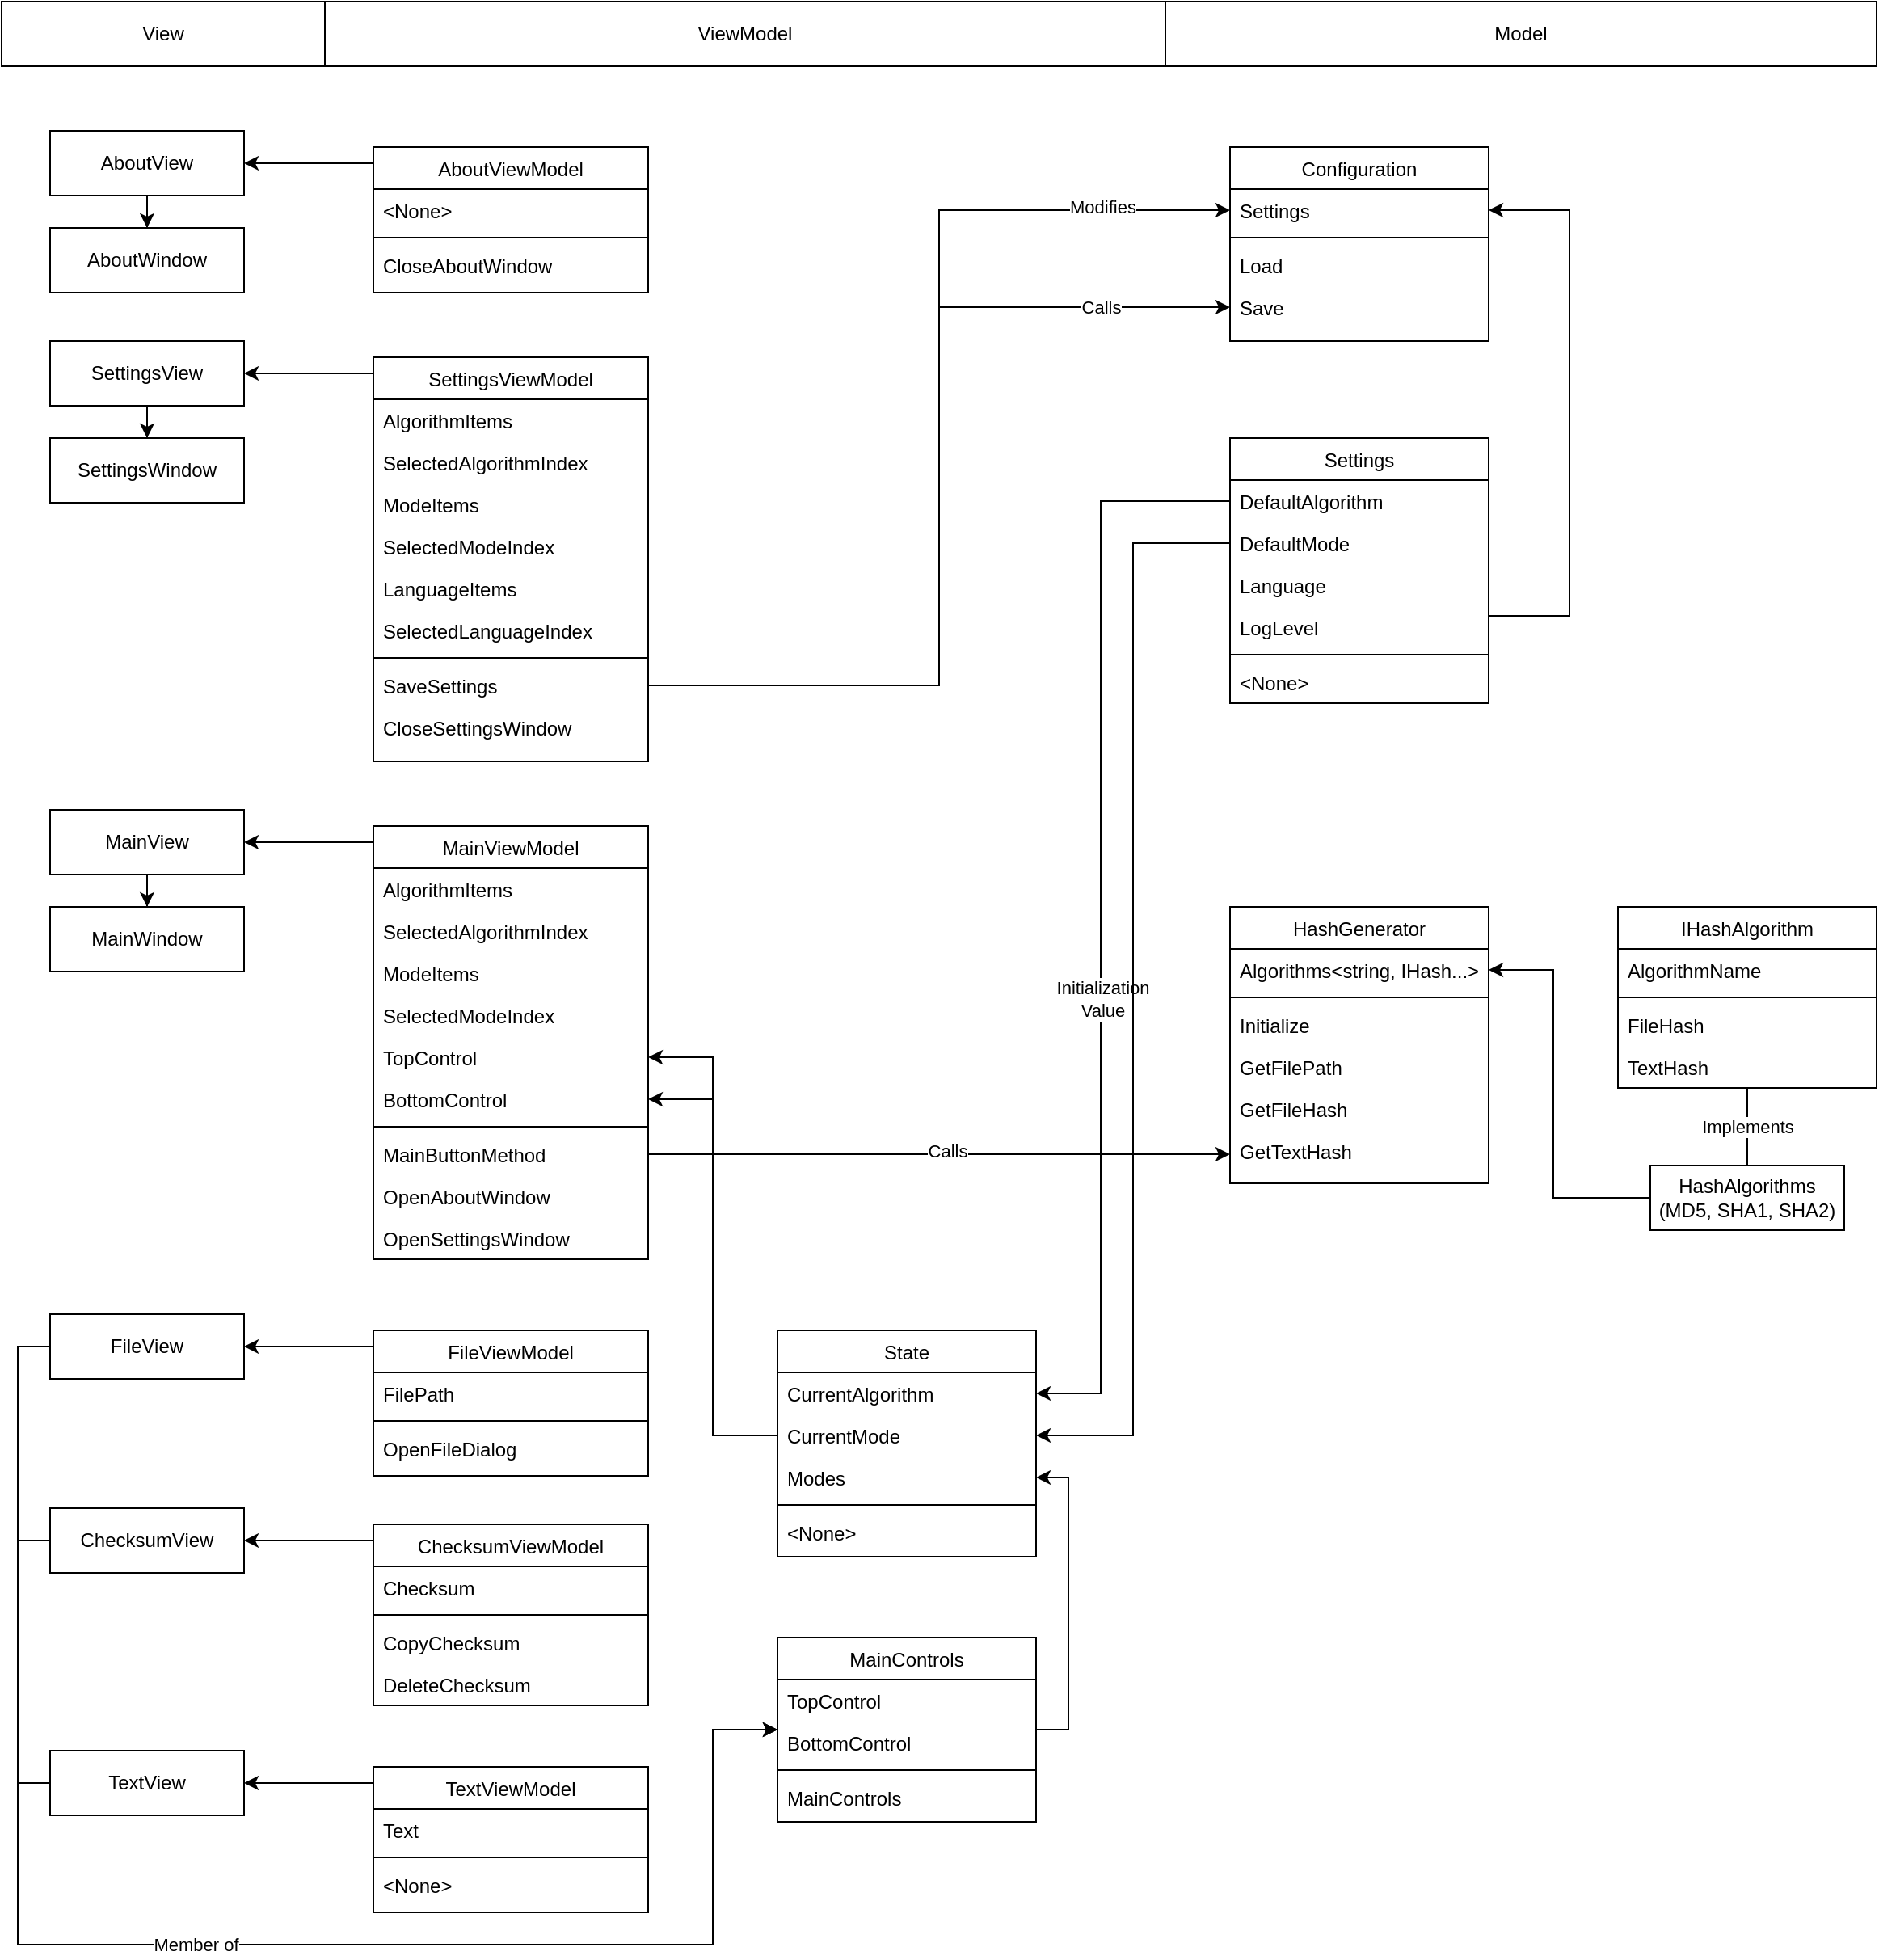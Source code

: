 <mxfile version="21.7.2" type="device">
  <diagram id="C5RBs43oDa-KdzZeNtuy" name="Page-1">
    <mxGraphModel dx="2440" dy="1311" grid="1" gridSize="10" guides="1" tooltips="1" connect="1" arrows="1" fold="1" page="1" pageScale="1" pageWidth="1169" pageHeight="827" math="0" shadow="0">
      <root>
        <mxCell id="WIyWlLk6GJQsqaUBKTNV-0" />
        <mxCell id="WIyWlLk6GJQsqaUBKTNV-1" parent="WIyWlLk6GJQsqaUBKTNV-0" />
        <mxCell id="zkfFHV4jXpPFQw0GAbJ--6" value="AboutViewModel" style="swimlane;fontStyle=0;align=center;verticalAlign=top;childLayout=stackLayout;horizontal=1;startSize=26;horizontalStack=0;resizeParent=1;resizeLast=0;collapsible=1;marginBottom=0;rounded=0;shadow=0;strokeWidth=1;" parent="WIyWlLk6GJQsqaUBKTNV-1" vertex="1">
          <mxGeometry x="230" y="90" width="170" height="90" as="geometry">
            <mxRectangle x="130" y="380" width="160" height="26" as="alternateBounds" />
          </mxGeometry>
        </mxCell>
        <mxCell id="zkfFHV4jXpPFQw0GAbJ--7" value="&lt;None&gt;" style="text;align=left;verticalAlign=top;spacingLeft=4;spacingRight=4;overflow=hidden;rotatable=0;points=[[0,0.5],[1,0.5]];portConstraint=eastwest;" parent="zkfFHV4jXpPFQw0GAbJ--6" vertex="1">
          <mxGeometry y="26" width="170" height="26" as="geometry" />
        </mxCell>
        <mxCell id="zkfFHV4jXpPFQw0GAbJ--9" value="" style="line;html=1;strokeWidth=1;align=left;verticalAlign=middle;spacingTop=-1;spacingLeft=3;spacingRight=3;rotatable=0;labelPosition=right;points=[];portConstraint=eastwest;" parent="zkfFHV4jXpPFQw0GAbJ--6" vertex="1">
          <mxGeometry y="52" width="170" height="8" as="geometry" />
        </mxCell>
        <mxCell id="zkfFHV4jXpPFQw0GAbJ--11" value="CloseAboutWindow" style="text;align=left;verticalAlign=top;spacingLeft=4;spacingRight=4;overflow=hidden;rotatable=0;points=[[0,0.5],[1,0.5]];portConstraint=eastwest;" parent="zkfFHV4jXpPFQw0GAbJ--6" vertex="1">
          <mxGeometry y="60" width="170" height="26" as="geometry" />
        </mxCell>
        <mxCell id="o7y_XkkryzYXUFu8QQgn-57" value="Implements" style="edgeStyle=orthogonalEdgeStyle;rounded=0;orthogonalLoop=1;jettySize=auto;html=1;endArrow=none;endFill=0;" edge="1" parent="WIyWlLk6GJQsqaUBKTNV-1" source="o7y_XkkryzYXUFu8QQgn-0" target="o7y_XkkryzYXUFu8QQgn-56">
          <mxGeometry relative="1" as="geometry" />
        </mxCell>
        <mxCell id="o7y_XkkryzYXUFu8QQgn-0" value="IHashAlgorithm" style="swimlane;fontStyle=0;align=center;verticalAlign=top;childLayout=stackLayout;horizontal=1;startSize=26;horizontalStack=0;resizeParent=1;resizeLast=0;collapsible=1;marginBottom=0;rounded=0;shadow=0;strokeWidth=1;" vertex="1" parent="WIyWlLk6GJQsqaUBKTNV-1">
          <mxGeometry x="1000" y="560" width="160" height="112" as="geometry">
            <mxRectangle x="130" y="380" width="160" height="26" as="alternateBounds" />
          </mxGeometry>
        </mxCell>
        <mxCell id="o7y_XkkryzYXUFu8QQgn-1" value="AlgorithmName" style="text;align=left;verticalAlign=top;spacingLeft=4;spacingRight=4;overflow=hidden;rotatable=0;points=[[0,0.5],[1,0.5]];portConstraint=eastwest;" vertex="1" parent="o7y_XkkryzYXUFu8QQgn-0">
          <mxGeometry y="26" width="160" height="26" as="geometry" />
        </mxCell>
        <mxCell id="o7y_XkkryzYXUFu8QQgn-2" value="" style="line;html=1;strokeWidth=1;align=left;verticalAlign=middle;spacingTop=-1;spacingLeft=3;spacingRight=3;rotatable=0;labelPosition=right;points=[];portConstraint=eastwest;" vertex="1" parent="o7y_XkkryzYXUFu8QQgn-0">
          <mxGeometry y="52" width="160" height="8" as="geometry" />
        </mxCell>
        <mxCell id="o7y_XkkryzYXUFu8QQgn-3" value="FileHash" style="text;align=left;verticalAlign=top;spacingLeft=4;spacingRight=4;overflow=hidden;rotatable=0;points=[[0,0.5],[1,0.5]];portConstraint=eastwest;" vertex="1" parent="o7y_XkkryzYXUFu8QQgn-0">
          <mxGeometry y="60" width="160" height="26" as="geometry" />
        </mxCell>
        <mxCell id="o7y_XkkryzYXUFu8QQgn-45" value="TextHash" style="text;align=left;verticalAlign=top;spacingLeft=4;spacingRight=4;overflow=hidden;rotatable=0;points=[[0,0.5],[1,0.5]];portConstraint=eastwest;" vertex="1" parent="o7y_XkkryzYXUFu8QQgn-0">
          <mxGeometry y="86" width="160" height="26" as="geometry" />
        </mxCell>
        <mxCell id="o7y_XkkryzYXUFu8QQgn-4" value="SettingsViewModel" style="swimlane;fontStyle=0;align=center;verticalAlign=top;childLayout=stackLayout;horizontal=1;startSize=26;horizontalStack=0;resizeParent=1;resizeLast=0;collapsible=1;marginBottom=0;rounded=0;shadow=0;strokeWidth=1;" vertex="1" parent="WIyWlLk6GJQsqaUBKTNV-1">
          <mxGeometry x="230" y="220" width="170" height="250" as="geometry">
            <mxRectangle x="130" y="380" width="160" height="26" as="alternateBounds" />
          </mxGeometry>
        </mxCell>
        <mxCell id="o7y_XkkryzYXUFu8QQgn-111" value="AlgorithmItems" style="text;align=left;verticalAlign=top;spacingLeft=4;spacingRight=4;overflow=hidden;rotatable=0;points=[[0,0.5],[1,0.5]];portConstraint=eastwest;" vertex="1" parent="o7y_XkkryzYXUFu8QQgn-4">
          <mxGeometry y="26" width="170" height="26" as="geometry" />
        </mxCell>
        <mxCell id="o7y_XkkryzYXUFu8QQgn-113" value="SelectedAlgorithmIndex" style="text;align=left;verticalAlign=top;spacingLeft=4;spacingRight=4;overflow=hidden;rotatable=0;points=[[0,0.5],[1,0.5]];portConstraint=eastwest;" vertex="1" parent="o7y_XkkryzYXUFu8QQgn-4">
          <mxGeometry y="52" width="170" height="26" as="geometry" />
        </mxCell>
        <mxCell id="o7y_XkkryzYXUFu8QQgn-8" value="ModeItems" style="text;align=left;verticalAlign=top;spacingLeft=4;spacingRight=4;overflow=hidden;rotatable=0;points=[[0,0.5],[1,0.5]];portConstraint=eastwest;" vertex="1" parent="o7y_XkkryzYXUFu8QQgn-4">
          <mxGeometry y="78" width="170" height="26" as="geometry" />
        </mxCell>
        <mxCell id="o7y_XkkryzYXUFu8QQgn-114" value="SelectedModeIndex" style="text;align=left;verticalAlign=top;spacingLeft=4;spacingRight=4;overflow=hidden;rotatable=0;points=[[0,0.5],[1,0.5]];portConstraint=eastwest;" vertex="1" parent="o7y_XkkryzYXUFu8QQgn-4">
          <mxGeometry y="104" width="170" height="26" as="geometry" />
        </mxCell>
        <mxCell id="o7y_XkkryzYXUFu8QQgn-9" value="LanguageItems" style="text;align=left;verticalAlign=top;spacingLeft=4;spacingRight=4;overflow=hidden;rotatable=0;points=[[0,0.5],[1,0.5]];portConstraint=eastwest;" vertex="1" parent="o7y_XkkryzYXUFu8QQgn-4">
          <mxGeometry y="130" width="170" height="26" as="geometry" />
        </mxCell>
        <mxCell id="o7y_XkkryzYXUFu8QQgn-116" value="SelectedLanguageIndex" style="text;align=left;verticalAlign=top;spacingLeft=4;spacingRight=4;overflow=hidden;rotatable=0;points=[[0,0.5],[1,0.5]];portConstraint=eastwest;" vertex="1" parent="o7y_XkkryzYXUFu8QQgn-4">
          <mxGeometry y="156" width="170" height="26" as="geometry" />
        </mxCell>
        <mxCell id="o7y_XkkryzYXUFu8QQgn-6" value="" style="line;html=1;strokeWidth=1;align=left;verticalAlign=middle;spacingTop=-1;spacingLeft=3;spacingRight=3;rotatable=0;labelPosition=right;points=[];portConstraint=eastwest;" vertex="1" parent="o7y_XkkryzYXUFu8QQgn-4">
          <mxGeometry y="182" width="170" height="8" as="geometry" />
        </mxCell>
        <mxCell id="o7y_XkkryzYXUFu8QQgn-7" value="SaveSettings" style="text;align=left;verticalAlign=top;spacingLeft=4;spacingRight=4;overflow=hidden;rotatable=0;points=[[0,0.5],[1,0.5]];portConstraint=eastwest;" vertex="1" parent="o7y_XkkryzYXUFu8QQgn-4">
          <mxGeometry y="190" width="170" height="26" as="geometry" />
        </mxCell>
        <mxCell id="o7y_XkkryzYXUFu8QQgn-10" value="CloseSettingsWindow" style="text;align=left;verticalAlign=top;spacingLeft=4;spacingRight=4;overflow=hidden;rotatable=0;points=[[0,0.5],[1,0.5]];portConstraint=eastwest;" vertex="1" parent="o7y_XkkryzYXUFu8QQgn-4">
          <mxGeometry y="216" width="170" height="26" as="geometry" />
        </mxCell>
        <mxCell id="o7y_XkkryzYXUFu8QQgn-11" value="MainViewModel" style="swimlane;fontStyle=0;align=center;verticalAlign=top;childLayout=stackLayout;horizontal=1;startSize=26;horizontalStack=0;resizeParent=1;resizeLast=0;collapsible=1;marginBottom=0;rounded=0;shadow=0;strokeWidth=1;" vertex="1" parent="WIyWlLk6GJQsqaUBKTNV-1">
          <mxGeometry x="230" y="510" width="170" height="268" as="geometry">
            <mxRectangle x="130" y="380" width="160" height="26" as="alternateBounds" />
          </mxGeometry>
        </mxCell>
        <mxCell id="o7y_XkkryzYXUFu8QQgn-12" value="AlgorithmItems" style="text;align=left;verticalAlign=top;spacingLeft=4;spacingRight=4;overflow=hidden;rotatable=0;points=[[0,0.5],[1,0.5]];portConstraint=eastwest;" vertex="1" parent="o7y_XkkryzYXUFu8QQgn-11">
          <mxGeometry y="26" width="170" height="26" as="geometry" />
        </mxCell>
        <mxCell id="o7y_XkkryzYXUFu8QQgn-112" value="SelectedAlgorithmIndex" style="text;align=left;verticalAlign=top;spacingLeft=4;spacingRight=4;overflow=hidden;rotatable=0;points=[[0,0.5],[1,0.5]];portConstraint=eastwest;" vertex="1" parent="o7y_XkkryzYXUFu8QQgn-11">
          <mxGeometry y="52" width="170" height="26" as="geometry" />
        </mxCell>
        <mxCell id="o7y_XkkryzYXUFu8QQgn-22" value="ModeItems" style="text;align=left;verticalAlign=top;spacingLeft=4;spacingRight=4;overflow=hidden;rotatable=0;points=[[0,0.5],[1,0.5]];portConstraint=eastwest;" vertex="1" parent="o7y_XkkryzYXUFu8QQgn-11">
          <mxGeometry y="78" width="170" height="26" as="geometry" />
        </mxCell>
        <mxCell id="o7y_XkkryzYXUFu8QQgn-117" value="SelectedModeIndex" style="text;align=left;verticalAlign=top;spacingLeft=4;spacingRight=4;overflow=hidden;rotatable=0;points=[[0,0.5],[1,0.5]];portConstraint=eastwest;" vertex="1" parent="o7y_XkkryzYXUFu8QQgn-11">
          <mxGeometry y="104" width="170" height="26" as="geometry" />
        </mxCell>
        <mxCell id="o7y_XkkryzYXUFu8QQgn-159" value="TopControl" style="text;align=left;verticalAlign=top;spacingLeft=4;spacingRight=4;overflow=hidden;rotatable=0;points=[[0,0.5],[1,0.5]];portConstraint=eastwest;" vertex="1" parent="o7y_XkkryzYXUFu8QQgn-11">
          <mxGeometry y="130" width="170" height="26" as="geometry" />
        </mxCell>
        <mxCell id="o7y_XkkryzYXUFu8QQgn-158" value="BottomControl" style="text;align=left;verticalAlign=top;spacingLeft=4;spacingRight=4;overflow=hidden;rotatable=0;points=[[0,0.5],[1,0.5]];portConstraint=eastwest;" vertex="1" parent="o7y_XkkryzYXUFu8QQgn-11">
          <mxGeometry y="156" width="170" height="26" as="geometry" />
        </mxCell>
        <mxCell id="o7y_XkkryzYXUFu8QQgn-13" value="" style="line;html=1;strokeWidth=1;align=left;verticalAlign=middle;spacingTop=-1;spacingLeft=3;spacingRight=3;rotatable=0;labelPosition=right;points=[];portConstraint=eastwest;" vertex="1" parent="o7y_XkkryzYXUFu8QQgn-11">
          <mxGeometry y="182" width="170" height="8" as="geometry" />
        </mxCell>
        <mxCell id="o7y_XkkryzYXUFu8QQgn-14" value="MainButtonMethod" style="text;align=left;verticalAlign=top;spacingLeft=4;spacingRight=4;overflow=hidden;rotatable=0;points=[[0,0.5],[1,0.5]];portConstraint=eastwest;" vertex="1" parent="o7y_XkkryzYXUFu8QQgn-11">
          <mxGeometry y="190" width="170" height="26" as="geometry" />
        </mxCell>
        <mxCell id="o7y_XkkryzYXUFu8QQgn-135" value="OpenAboutWindow" style="text;align=left;verticalAlign=top;spacingLeft=4;spacingRight=4;overflow=hidden;rotatable=0;points=[[0,0.5],[1,0.5]];portConstraint=eastwest;" vertex="1" parent="o7y_XkkryzYXUFu8QQgn-11">
          <mxGeometry y="216" width="170" height="26" as="geometry" />
        </mxCell>
        <mxCell id="o7y_XkkryzYXUFu8QQgn-136" value="OpenSettingsWindow" style="text;align=left;verticalAlign=top;spacingLeft=4;spacingRight=4;overflow=hidden;rotatable=0;points=[[0,0.5],[1,0.5]];portConstraint=eastwest;" vertex="1" parent="o7y_XkkryzYXUFu8QQgn-11">
          <mxGeometry y="242" width="170" height="26" as="geometry" />
        </mxCell>
        <mxCell id="o7y_XkkryzYXUFu8QQgn-16" style="edgeStyle=orthogonalEdgeStyle;rounded=0;orthogonalLoop=1;jettySize=auto;html=1;startArrow=classic;startFill=1;endArrow=none;endFill=0;" edge="1" parent="WIyWlLk6GJQsqaUBKTNV-1" source="o7y_XkkryzYXUFu8QQgn-15" target="zkfFHV4jXpPFQw0GAbJ--6">
          <mxGeometry relative="1" as="geometry">
            <Array as="points">
              <mxPoint x="190" y="100" />
              <mxPoint x="190" y="100" />
            </Array>
          </mxGeometry>
        </mxCell>
        <mxCell id="o7y_XkkryzYXUFu8QQgn-15" value="AboutView" style="rounded=0;whiteSpace=wrap;html=1;" vertex="1" parent="WIyWlLk6GJQsqaUBKTNV-1">
          <mxGeometry x="30" y="80" width="120" height="40" as="geometry" />
        </mxCell>
        <mxCell id="o7y_XkkryzYXUFu8QQgn-17" style="edgeStyle=orthogonalEdgeStyle;rounded=0;orthogonalLoop=1;jettySize=auto;html=1;startArrow=classic;startFill=1;endArrow=none;endFill=0;" edge="1" parent="WIyWlLk6GJQsqaUBKTNV-1" source="o7y_XkkryzYXUFu8QQgn-18" target="o7y_XkkryzYXUFu8QQgn-4">
          <mxGeometry relative="1" as="geometry">
            <mxPoint x="200" y="230" as="targetPoint" />
            <Array as="points">
              <mxPoint x="190" y="230" />
              <mxPoint x="190" y="230" />
            </Array>
          </mxGeometry>
        </mxCell>
        <mxCell id="o7y_XkkryzYXUFu8QQgn-18" value="SettingsView" style="rounded=0;whiteSpace=wrap;html=1;" vertex="1" parent="WIyWlLk6GJQsqaUBKTNV-1">
          <mxGeometry x="30" y="210" width="120" height="40" as="geometry" />
        </mxCell>
        <mxCell id="o7y_XkkryzYXUFu8QQgn-19" style="edgeStyle=orthogonalEdgeStyle;rounded=0;orthogonalLoop=1;jettySize=auto;html=1;startArrow=classic;startFill=1;endArrow=none;endFill=0;" edge="1" parent="WIyWlLk6GJQsqaUBKTNV-1" source="o7y_XkkryzYXUFu8QQgn-20" target="o7y_XkkryzYXUFu8QQgn-11">
          <mxGeometry relative="1" as="geometry">
            <mxPoint x="130" y="630" as="targetPoint" />
            <Array as="points">
              <mxPoint x="180" y="520" />
              <mxPoint x="180" y="520" />
            </Array>
          </mxGeometry>
        </mxCell>
        <mxCell id="o7y_XkkryzYXUFu8QQgn-20" value="MainView" style="rounded=0;whiteSpace=wrap;html=1;" vertex="1" parent="WIyWlLk6GJQsqaUBKTNV-1">
          <mxGeometry x="30" y="500" width="120" height="40" as="geometry" />
        </mxCell>
        <mxCell id="o7y_XkkryzYXUFu8QQgn-31" value="Configuration" style="swimlane;fontStyle=0;align=center;verticalAlign=top;childLayout=stackLayout;horizontal=1;startSize=26;horizontalStack=0;resizeParent=1;resizeLast=0;collapsible=1;marginBottom=0;rounded=0;shadow=0;strokeWidth=1;" vertex="1" parent="WIyWlLk6GJQsqaUBKTNV-1">
          <mxGeometry x="760" y="90" width="160" height="120" as="geometry">
            <mxRectangle x="130" y="380" width="160" height="26" as="alternateBounds" />
          </mxGeometry>
        </mxCell>
        <mxCell id="o7y_XkkryzYXUFu8QQgn-32" value="Settings" style="text;align=left;verticalAlign=top;spacingLeft=4;spacingRight=4;overflow=hidden;rotatable=0;points=[[0,0.5],[1,0.5]];portConstraint=eastwest;" vertex="1" parent="o7y_XkkryzYXUFu8QQgn-31">
          <mxGeometry y="26" width="160" height="26" as="geometry" />
        </mxCell>
        <mxCell id="o7y_XkkryzYXUFu8QQgn-33" value="" style="line;html=1;strokeWidth=1;align=left;verticalAlign=middle;spacingTop=-1;spacingLeft=3;spacingRight=3;rotatable=0;labelPosition=right;points=[];portConstraint=eastwest;" vertex="1" parent="o7y_XkkryzYXUFu8QQgn-31">
          <mxGeometry y="52" width="160" height="8" as="geometry" />
        </mxCell>
        <mxCell id="o7y_XkkryzYXUFu8QQgn-34" value="Load" style="text;align=left;verticalAlign=top;spacingLeft=4;spacingRight=4;overflow=hidden;rotatable=0;points=[[0,0.5],[1,0.5]];portConstraint=eastwest;" vertex="1" parent="o7y_XkkryzYXUFu8QQgn-31">
          <mxGeometry y="60" width="160" height="26" as="geometry" />
        </mxCell>
        <mxCell id="o7y_XkkryzYXUFu8QQgn-44" value="Save" style="text;align=left;verticalAlign=top;spacingLeft=4;spacingRight=4;overflow=hidden;rotatable=0;points=[[0,0.5],[1,0.5]];portConstraint=eastwest;" vertex="1" parent="o7y_XkkryzYXUFu8QQgn-31">
          <mxGeometry y="86" width="160" height="26" as="geometry" />
        </mxCell>
        <mxCell id="o7y_XkkryzYXUFu8QQgn-43" style="edgeStyle=orthogonalEdgeStyle;rounded=0;orthogonalLoop=1;jettySize=auto;html=1;" edge="1" parent="WIyWlLk6GJQsqaUBKTNV-1" source="o7y_XkkryzYXUFu8QQgn-35" target="o7y_XkkryzYXUFu8QQgn-32">
          <mxGeometry relative="1" as="geometry">
            <Array as="points">
              <mxPoint x="970" y="380" />
              <mxPoint x="970" y="129" />
            </Array>
          </mxGeometry>
        </mxCell>
        <mxCell id="o7y_XkkryzYXUFu8QQgn-35" value="Settings" style="swimlane;fontStyle=0;align=center;verticalAlign=top;childLayout=stackLayout;horizontal=1;startSize=26;horizontalStack=0;resizeParent=1;resizeLast=0;collapsible=1;marginBottom=0;rounded=0;shadow=0;strokeWidth=1;" vertex="1" parent="WIyWlLk6GJQsqaUBKTNV-1">
          <mxGeometry x="760" y="270" width="160" height="164" as="geometry">
            <mxRectangle x="130" y="380" width="160" height="26" as="alternateBounds" />
          </mxGeometry>
        </mxCell>
        <mxCell id="o7y_XkkryzYXUFu8QQgn-36" value="DefaultAlgorithm" style="text;align=left;verticalAlign=top;spacingLeft=4;spacingRight=4;overflow=hidden;rotatable=0;points=[[0,0.5],[1,0.5]];portConstraint=eastwest;" vertex="1" parent="o7y_XkkryzYXUFu8QQgn-35">
          <mxGeometry y="26" width="160" height="26" as="geometry" />
        </mxCell>
        <mxCell id="o7y_XkkryzYXUFu8QQgn-39" value="DefaultMode" style="text;align=left;verticalAlign=top;spacingLeft=4;spacingRight=4;overflow=hidden;rotatable=0;points=[[0,0.5],[1,0.5]];portConstraint=eastwest;" vertex="1" parent="o7y_XkkryzYXUFu8QQgn-35">
          <mxGeometry y="52" width="160" height="26" as="geometry" />
        </mxCell>
        <mxCell id="o7y_XkkryzYXUFu8QQgn-41" value="Language" style="text;align=left;verticalAlign=top;spacingLeft=4;spacingRight=4;overflow=hidden;rotatable=0;points=[[0,0.5],[1,0.5]];portConstraint=eastwest;" vertex="1" parent="o7y_XkkryzYXUFu8QQgn-35">
          <mxGeometry y="78" width="160" height="26" as="geometry" />
        </mxCell>
        <mxCell id="o7y_XkkryzYXUFu8QQgn-40" value="LogLevel" style="text;align=left;verticalAlign=top;spacingLeft=4;spacingRight=4;overflow=hidden;rotatable=0;points=[[0,0.5],[1,0.5]];portConstraint=eastwest;" vertex="1" parent="o7y_XkkryzYXUFu8QQgn-35">
          <mxGeometry y="104" width="160" height="26" as="geometry" />
        </mxCell>
        <mxCell id="o7y_XkkryzYXUFu8QQgn-37" value="" style="line;html=1;strokeWidth=1;align=left;verticalAlign=middle;spacingTop=-1;spacingLeft=3;spacingRight=3;rotatable=0;labelPosition=right;points=[];portConstraint=eastwest;" vertex="1" parent="o7y_XkkryzYXUFu8QQgn-35">
          <mxGeometry y="130" width="160" height="8" as="geometry" />
        </mxCell>
        <mxCell id="o7y_XkkryzYXUFu8QQgn-42" value="&lt;None&gt;" style="text;align=left;verticalAlign=top;spacingLeft=4;spacingRight=4;overflow=hidden;rotatable=0;points=[[0,0.5],[1,0.5]];portConstraint=eastwest;" vertex="1" parent="o7y_XkkryzYXUFu8QQgn-35">
          <mxGeometry y="138" width="160" height="26" as="geometry" />
        </mxCell>
        <mxCell id="o7y_XkkryzYXUFu8QQgn-46" value="HashGenerator" style="swimlane;fontStyle=0;align=center;verticalAlign=top;childLayout=stackLayout;horizontal=1;startSize=26;horizontalStack=0;resizeParent=1;resizeLast=0;collapsible=1;marginBottom=0;rounded=0;shadow=0;strokeWidth=1;" vertex="1" parent="WIyWlLk6GJQsqaUBKTNV-1">
          <mxGeometry x="760" y="560" width="160" height="171" as="geometry">
            <mxRectangle x="130" y="380" width="160" height="26" as="alternateBounds" />
          </mxGeometry>
        </mxCell>
        <mxCell id="o7y_XkkryzYXUFu8QQgn-47" value="Algorithms&lt;string, IHash...&gt;" style="text;align=left;verticalAlign=top;spacingLeft=4;spacingRight=4;overflow=hidden;rotatable=0;points=[[0,0.5],[1,0.5]];portConstraint=eastwest;" vertex="1" parent="o7y_XkkryzYXUFu8QQgn-46">
          <mxGeometry y="26" width="160" height="26" as="geometry" />
        </mxCell>
        <mxCell id="o7y_XkkryzYXUFu8QQgn-48" value="" style="line;html=1;strokeWidth=1;align=left;verticalAlign=middle;spacingTop=-1;spacingLeft=3;spacingRight=3;rotatable=0;labelPosition=right;points=[];portConstraint=eastwest;" vertex="1" parent="o7y_XkkryzYXUFu8QQgn-46">
          <mxGeometry y="52" width="160" height="8" as="geometry" />
        </mxCell>
        <mxCell id="o7y_XkkryzYXUFu8QQgn-49" value="Initialize" style="text;align=left;verticalAlign=top;spacingLeft=4;spacingRight=4;overflow=hidden;rotatable=0;points=[[0,0.5],[1,0.5]];portConstraint=eastwest;" vertex="1" parent="o7y_XkkryzYXUFu8QQgn-46">
          <mxGeometry y="60" width="160" height="26" as="geometry" />
        </mxCell>
        <mxCell id="o7y_XkkryzYXUFu8QQgn-50" value="GetFilePath" style="text;align=left;verticalAlign=top;spacingLeft=4;spacingRight=4;overflow=hidden;rotatable=0;points=[[0,0.5],[1,0.5]];portConstraint=eastwest;" vertex="1" parent="o7y_XkkryzYXUFu8QQgn-46">
          <mxGeometry y="86" width="160" height="26" as="geometry" />
        </mxCell>
        <mxCell id="o7y_XkkryzYXUFu8QQgn-59" value="GetFileHash" style="text;align=left;verticalAlign=top;spacingLeft=4;spacingRight=4;overflow=hidden;rotatable=0;points=[[0,0.5],[1,0.5]];portConstraint=eastwest;" vertex="1" parent="o7y_XkkryzYXUFu8QQgn-46">
          <mxGeometry y="112" width="160" height="26" as="geometry" />
        </mxCell>
        <mxCell id="o7y_XkkryzYXUFu8QQgn-60" value="GetTextHash" style="text;align=left;verticalAlign=top;spacingLeft=4;spacingRight=4;overflow=hidden;rotatable=0;points=[[0,0.5],[1,0.5]];portConstraint=eastwest;" vertex="1" parent="o7y_XkkryzYXUFu8QQgn-46">
          <mxGeometry y="138" width="160" height="26" as="geometry" />
        </mxCell>
        <mxCell id="o7y_XkkryzYXUFu8QQgn-51" value="State" style="swimlane;fontStyle=0;align=center;verticalAlign=top;childLayout=stackLayout;horizontal=1;startSize=26;horizontalStack=0;resizeParent=1;resizeLast=0;collapsible=1;marginBottom=0;rounded=0;shadow=0;strokeWidth=1;" vertex="1" parent="WIyWlLk6GJQsqaUBKTNV-1">
          <mxGeometry x="480" y="822" width="160" height="140" as="geometry">
            <mxRectangle x="130" y="380" width="160" height="26" as="alternateBounds" />
          </mxGeometry>
        </mxCell>
        <mxCell id="o7y_XkkryzYXUFu8QQgn-65" value="CurrentAlgorithm" style="text;align=left;verticalAlign=top;spacingLeft=4;spacingRight=4;overflow=hidden;rotatable=0;points=[[0,0.5],[1,0.5]];portConstraint=eastwest;" vertex="1" parent="o7y_XkkryzYXUFu8QQgn-51">
          <mxGeometry y="26" width="160" height="26" as="geometry" />
        </mxCell>
        <mxCell id="o7y_XkkryzYXUFu8QQgn-66" value="CurrentMode" style="text;align=left;verticalAlign=top;spacingLeft=4;spacingRight=4;overflow=hidden;rotatable=0;points=[[0,0.5],[1,0.5]];portConstraint=eastwest;" vertex="1" parent="o7y_XkkryzYXUFu8QQgn-51">
          <mxGeometry y="52" width="160" height="26" as="geometry" />
        </mxCell>
        <mxCell id="o7y_XkkryzYXUFu8QQgn-64" value="Modes" style="text;align=left;verticalAlign=top;spacingLeft=4;spacingRight=4;overflow=hidden;rotatable=0;points=[[0,0.5],[1,0.5]];portConstraint=eastwest;" vertex="1" parent="o7y_XkkryzYXUFu8QQgn-51">
          <mxGeometry y="78" width="160" height="26" as="geometry" />
        </mxCell>
        <mxCell id="o7y_XkkryzYXUFu8QQgn-53" value="" style="line;html=1;strokeWidth=1;align=left;verticalAlign=middle;spacingTop=-1;spacingLeft=3;spacingRight=3;rotatable=0;labelPosition=right;points=[];portConstraint=eastwest;" vertex="1" parent="o7y_XkkryzYXUFu8QQgn-51">
          <mxGeometry y="104" width="160" height="8" as="geometry" />
        </mxCell>
        <mxCell id="o7y_XkkryzYXUFu8QQgn-54" value="&lt;None&gt;" style="text;align=left;verticalAlign=top;spacingLeft=4;spacingRight=4;overflow=hidden;rotatable=0;points=[[0,0.5],[1,0.5]];portConstraint=eastwest;" vertex="1" parent="o7y_XkkryzYXUFu8QQgn-51">
          <mxGeometry y="112" width="160" height="26" as="geometry" />
        </mxCell>
        <mxCell id="o7y_XkkryzYXUFu8QQgn-118" style="edgeStyle=orthogonalEdgeStyle;rounded=0;orthogonalLoop=1;jettySize=auto;html=1;" edge="1" parent="WIyWlLk6GJQsqaUBKTNV-1" source="o7y_XkkryzYXUFu8QQgn-56" target="o7y_XkkryzYXUFu8QQgn-47">
          <mxGeometry relative="1" as="geometry">
            <Array as="points">
              <mxPoint x="960" y="740" />
              <mxPoint x="960" y="599" />
            </Array>
          </mxGeometry>
        </mxCell>
        <mxCell id="o7y_XkkryzYXUFu8QQgn-56" value="&lt;div&gt;HashAlgorithms&lt;/div&gt;&lt;div&gt;(MD5, SHA1, SHA2)&lt;br&gt;&lt;/div&gt;" style="rounded=0;whiteSpace=wrap;html=1;" vertex="1" parent="WIyWlLk6GJQsqaUBKTNV-1">
          <mxGeometry x="1020" y="720" width="120" height="40" as="geometry" />
        </mxCell>
        <mxCell id="o7y_XkkryzYXUFu8QQgn-61" value="View" style="rounded=0;whiteSpace=wrap;html=1;" vertex="1" parent="WIyWlLk6GJQsqaUBKTNV-1">
          <mxGeometry width="200" height="40" as="geometry" />
        </mxCell>
        <mxCell id="o7y_XkkryzYXUFu8QQgn-62" value="Model" style="rounded=0;whiteSpace=wrap;html=1;" vertex="1" parent="WIyWlLk6GJQsqaUBKTNV-1">
          <mxGeometry x="720" width="440" height="40" as="geometry" />
        </mxCell>
        <mxCell id="o7y_XkkryzYXUFu8QQgn-110" style="edgeStyle=orthogonalEdgeStyle;rounded=0;orthogonalLoop=1;jettySize=auto;html=1;" edge="1" parent="WIyWlLk6GJQsqaUBKTNV-1" source="o7y_XkkryzYXUFu8QQgn-68" target="o7y_XkkryzYXUFu8QQgn-64">
          <mxGeometry relative="1" as="geometry">
            <Array as="points">
              <mxPoint x="660" y="1069" />
              <mxPoint x="660" y="913" />
            </Array>
          </mxGeometry>
        </mxCell>
        <mxCell id="o7y_XkkryzYXUFu8QQgn-68" value="MainControls" style="swimlane;fontStyle=0;align=center;verticalAlign=top;childLayout=stackLayout;horizontal=1;startSize=26;horizontalStack=0;resizeParent=1;resizeLast=0;collapsible=1;marginBottom=0;rounded=0;shadow=0;strokeWidth=1;" vertex="1" parent="WIyWlLk6GJQsqaUBKTNV-1">
          <mxGeometry x="480" y="1012" width="160" height="114" as="geometry">
            <mxRectangle x="130" y="380" width="160" height="26" as="alternateBounds" />
          </mxGeometry>
        </mxCell>
        <mxCell id="o7y_XkkryzYXUFu8QQgn-69" value="TopControl" style="text;align=left;verticalAlign=top;spacingLeft=4;spacingRight=4;overflow=hidden;rotatable=0;points=[[0,0.5],[1,0.5]];portConstraint=eastwest;" vertex="1" parent="o7y_XkkryzYXUFu8QQgn-68">
          <mxGeometry y="26" width="160" height="26" as="geometry" />
        </mxCell>
        <mxCell id="o7y_XkkryzYXUFu8QQgn-73" value="BottomControl" style="text;align=left;verticalAlign=top;spacingLeft=4;spacingRight=4;overflow=hidden;rotatable=0;points=[[0,0.5],[1,0.5]];portConstraint=eastwest;" vertex="1" parent="o7y_XkkryzYXUFu8QQgn-68">
          <mxGeometry y="52" width="160" height="26" as="geometry" />
        </mxCell>
        <mxCell id="o7y_XkkryzYXUFu8QQgn-70" value="" style="line;html=1;strokeWidth=1;align=left;verticalAlign=middle;spacingTop=-1;spacingLeft=3;spacingRight=3;rotatable=0;labelPosition=right;points=[];portConstraint=eastwest;" vertex="1" parent="o7y_XkkryzYXUFu8QQgn-68">
          <mxGeometry y="78" width="160" height="8" as="geometry" />
        </mxCell>
        <mxCell id="o7y_XkkryzYXUFu8QQgn-71" value="MainControls" style="text;align=left;verticalAlign=top;spacingLeft=4;spacingRight=4;overflow=hidden;rotatable=0;points=[[0,0.5],[1,0.5]];portConstraint=eastwest;" vertex="1" parent="o7y_XkkryzYXUFu8QQgn-68">
          <mxGeometry y="86" width="160" height="26" as="geometry" />
        </mxCell>
        <mxCell id="o7y_XkkryzYXUFu8QQgn-75" value="FileViewModel" style="swimlane;fontStyle=0;align=center;verticalAlign=top;childLayout=stackLayout;horizontal=1;startSize=26;horizontalStack=0;resizeParent=1;resizeLast=0;collapsible=1;marginBottom=0;rounded=0;shadow=0;strokeWidth=1;" vertex="1" parent="WIyWlLk6GJQsqaUBKTNV-1">
          <mxGeometry x="230" y="822" width="170" height="90" as="geometry">
            <mxRectangle x="130" y="380" width="160" height="26" as="alternateBounds" />
          </mxGeometry>
        </mxCell>
        <mxCell id="o7y_XkkryzYXUFu8QQgn-76" value="FilePath" style="text;align=left;verticalAlign=top;spacingLeft=4;spacingRight=4;overflow=hidden;rotatable=0;points=[[0,0.5],[1,0.5]];portConstraint=eastwest;" vertex="1" parent="o7y_XkkryzYXUFu8QQgn-75">
          <mxGeometry y="26" width="170" height="26" as="geometry" />
        </mxCell>
        <mxCell id="o7y_XkkryzYXUFu8QQgn-79" value="" style="line;html=1;strokeWidth=1;align=left;verticalAlign=middle;spacingTop=-1;spacingLeft=3;spacingRight=3;rotatable=0;labelPosition=right;points=[];portConstraint=eastwest;" vertex="1" parent="o7y_XkkryzYXUFu8QQgn-75">
          <mxGeometry y="52" width="170" height="8" as="geometry" />
        </mxCell>
        <mxCell id="o7y_XkkryzYXUFu8QQgn-80" value="OpenFileDialog" style="text;align=left;verticalAlign=top;spacingLeft=4;spacingRight=4;overflow=hidden;rotatable=0;points=[[0,0.5],[1,0.5]];portConstraint=eastwest;" vertex="1" parent="o7y_XkkryzYXUFu8QQgn-75">
          <mxGeometry y="60" width="170" height="26" as="geometry" />
        </mxCell>
        <mxCell id="o7y_XkkryzYXUFu8QQgn-81" style="edgeStyle=orthogonalEdgeStyle;rounded=0;orthogonalLoop=1;jettySize=auto;html=1;startArrow=classic;startFill=1;endArrow=none;endFill=0;" edge="1" parent="WIyWlLk6GJQsqaUBKTNV-1" source="o7y_XkkryzYXUFu8QQgn-82" target="o7y_XkkryzYXUFu8QQgn-75">
          <mxGeometry relative="1" as="geometry">
            <mxPoint x="130" y="942" as="targetPoint" />
            <Array as="points">
              <mxPoint x="180" y="832" />
              <mxPoint x="180" y="832" />
            </Array>
          </mxGeometry>
        </mxCell>
        <mxCell id="o7y_XkkryzYXUFu8QQgn-98" style="edgeStyle=orthogonalEdgeStyle;rounded=0;orthogonalLoop=1;jettySize=auto;html=1;" edge="1" parent="WIyWlLk6GJQsqaUBKTNV-1" source="o7y_XkkryzYXUFu8QQgn-82" target="o7y_XkkryzYXUFu8QQgn-68">
          <mxGeometry relative="1" as="geometry">
            <Array as="points">
              <mxPoint x="10" y="832" />
              <mxPoint x="10" y="1202" />
              <mxPoint x="440" y="1202" />
              <mxPoint x="440" y="1069" />
            </Array>
          </mxGeometry>
        </mxCell>
        <mxCell id="o7y_XkkryzYXUFu8QQgn-82" value="FileView" style="rounded=0;whiteSpace=wrap;html=1;" vertex="1" parent="WIyWlLk6GJQsqaUBKTNV-1">
          <mxGeometry x="30" y="812" width="120" height="40" as="geometry" />
        </mxCell>
        <mxCell id="o7y_XkkryzYXUFu8QQgn-83" value="ChecksumViewModel" style="swimlane;fontStyle=0;align=center;verticalAlign=top;childLayout=stackLayout;horizontal=1;startSize=26;horizontalStack=0;resizeParent=1;resizeLast=0;collapsible=1;marginBottom=0;rounded=0;shadow=0;strokeWidth=1;" vertex="1" parent="WIyWlLk6GJQsqaUBKTNV-1">
          <mxGeometry x="230" y="942" width="170" height="112" as="geometry">
            <mxRectangle x="130" y="380" width="160" height="26" as="alternateBounds" />
          </mxGeometry>
        </mxCell>
        <mxCell id="o7y_XkkryzYXUFu8QQgn-84" value="Checksum" style="text;align=left;verticalAlign=top;spacingLeft=4;spacingRight=4;overflow=hidden;rotatable=0;points=[[0,0.5],[1,0.5]];portConstraint=eastwest;" vertex="1" parent="o7y_XkkryzYXUFu8QQgn-83">
          <mxGeometry y="26" width="170" height="26" as="geometry" />
        </mxCell>
        <mxCell id="o7y_XkkryzYXUFu8QQgn-85" value="" style="line;html=1;strokeWidth=1;align=left;verticalAlign=middle;spacingTop=-1;spacingLeft=3;spacingRight=3;rotatable=0;labelPosition=right;points=[];portConstraint=eastwest;" vertex="1" parent="o7y_XkkryzYXUFu8QQgn-83">
          <mxGeometry y="52" width="170" height="8" as="geometry" />
        </mxCell>
        <mxCell id="o7y_XkkryzYXUFu8QQgn-89" value="CopyChecksum" style="text;align=left;verticalAlign=top;spacingLeft=4;spacingRight=4;overflow=hidden;rotatable=0;points=[[0,0.5],[1,0.5]];portConstraint=eastwest;" vertex="1" parent="o7y_XkkryzYXUFu8QQgn-83">
          <mxGeometry y="60" width="170" height="26" as="geometry" />
        </mxCell>
        <mxCell id="o7y_XkkryzYXUFu8QQgn-86" value="DeleteChecksum" style="text;align=left;verticalAlign=top;spacingLeft=4;spacingRight=4;overflow=hidden;rotatable=0;points=[[0,0.5],[1,0.5]];portConstraint=eastwest;" vertex="1" parent="o7y_XkkryzYXUFu8QQgn-83">
          <mxGeometry y="86" width="170" height="26" as="geometry" />
        </mxCell>
        <mxCell id="o7y_XkkryzYXUFu8QQgn-87" style="edgeStyle=orthogonalEdgeStyle;rounded=0;orthogonalLoop=1;jettySize=auto;html=1;startArrow=classic;startFill=1;endArrow=none;endFill=0;" edge="1" parent="WIyWlLk6GJQsqaUBKTNV-1" source="o7y_XkkryzYXUFu8QQgn-88" target="o7y_XkkryzYXUFu8QQgn-83">
          <mxGeometry relative="1" as="geometry">
            <mxPoint x="130" y="1062" as="targetPoint" />
            <Array as="points">
              <mxPoint x="180" y="952" />
              <mxPoint x="180" y="952" />
            </Array>
          </mxGeometry>
        </mxCell>
        <mxCell id="o7y_XkkryzYXUFu8QQgn-99" style="edgeStyle=orthogonalEdgeStyle;rounded=0;orthogonalLoop=1;jettySize=auto;html=1;" edge="1" parent="WIyWlLk6GJQsqaUBKTNV-1" source="o7y_XkkryzYXUFu8QQgn-88" target="o7y_XkkryzYXUFu8QQgn-68">
          <mxGeometry relative="1" as="geometry">
            <Array as="points">
              <mxPoint x="10" y="952" />
              <mxPoint x="10" y="1202" />
              <mxPoint x="440" y="1202" />
              <mxPoint x="440" y="1069" />
            </Array>
          </mxGeometry>
        </mxCell>
        <mxCell id="o7y_XkkryzYXUFu8QQgn-88" value="ChecksumView" style="rounded=0;whiteSpace=wrap;html=1;" vertex="1" parent="WIyWlLk6GJQsqaUBKTNV-1">
          <mxGeometry x="30" y="932" width="120" height="40" as="geometry" />
        </mxCell>
        <mxCell id="o7y_XkkryzYXUFu8QQgn-90" value="TextViewModel" style="swimlane;fontStyle=0;align=center;verticalAlign=top;childLayout=stackLayout;horizontal=1;startSize=26;horizontalStack=0;resizeParent=1;resizeLast=0;collapsible=1;marginBottom=0;rounded=0;shadow=0;strokeWidth=1;" vertex="1" parent="WIyWlLk6GJQsqaUBKTNV-1">
          <mxGeometry x="230" y="1092" width="170" height="90" as="geometry">
            <mxRectangle x="130" y="380" width="160" height="26" as="alternateBounds" />
          </mxGeometry>
        </mxCell>
        <mxCell id="o7y_XkkryzYXUFu8QQgn-91" value="Text" style="text;align=left;verticalAlign=top;spacingLeft=4;spacingRight=4;overflow=hidden;rotatable=0;points=[[0,0.5],[1,0.5]];portConstraint=eastwest;" vertex="1" parent="o7y_XkkryzYXUFu8QQgn-90">
          <mxGeometry y="26" width="170" height="26" as="geometry" />
        </mxCell>
        <mxCell id="o7y_XkkryzYXUFu8QQgn-92" value="" style="line;html=1;strokeWidth=1;align=left;verticalAlign=middle;spacingTop=-1;spacingLeft=3;spacingRight=3;rotatable=0;labelPosition=right;points=[];portConstraint=eastwest;" vertex="1" parent="o7y_XkkryzYXUFu8QQgn-90">
          <mxGeometry y="52" width="170" height="8" as="geometry" />
        </mxCell>
        <mxCell id="o7y_XkkryzYXUFu8QQgn-94" value="&lt;None&gt;" style="text;align=left;verticalAlign=top;spacingLeft=4;spacingRight=4;overflow=hidden;rotatable=0;points=[[0,0.5],[1,0.5]];portConstraint=eastwest;" vertex="1" parent="o7y_XkkryzYXUFu8QQgn-90">
          <mxGeometry y="60" width="170" height="26" as="geometry" />
        </mxCell>
        <mxCell id="o7y_XkkryzYXUFu8QQgn-95" style="edgeStyle=orthogonalEdgeStyle;rounded=0;orthogonalLoop=1;jettySize=auto;html=1;startArrow=classic;startFill=1;endArrow=none;endFill=0;" edge="1" parent="WIyWlLk6GJQsqaUBKTNV-1" source="o7y_XkkryzYXUFu8QQgn-96" target="o7y_XkkryzYXUFu8QQgn-90">
          <mxGeometry relative="1" as="geometry">
            <mxPoint x="130" y="1212" as="targetPoint" />
            <Array as="points">
              <mxPoint x="180" y="1102" />
              <mxPoint x="180" y="1102" />
            </Array>
          </mxGeometry>
        </mxCell>
        <mxCell id="o7y_XkkryzYXUFu8QQgn-100" style="edgeStyle=orthogonalEdgeStyle;rounded=0;orthogonalLoop=1;jettySize=auto;html=1;" edge="1" parent="WIyWlLk6GJQsqaUBKTNV-1" source="o7y_XkkryzYXUFu8QQgn-96" target="o7y_XkkryzYXUFu8QQgn-68">
          <mxGeometry relative="1" as="geometry">
            <Array as="points">
              <mxPoint x="10" y="1102" />
              <mxPoint x="10" y="1202" />
              <mxPoint x="440" y="1202" />
              <mxPoint x="440" y="1069" />
            </Array>
          </mxGeometry>
        </mxCell>
        <mxCell id="o7y_XkkryzYXUFu8QQgn-141" value="Member of" style="edgeLabel;html=1;align=center;verticalAlign=middle;resizable=0;points=[];" vertex="1" connectable="0" parent="o7y_XkkryzYXUFu8QQgn-100">
          <mxGeometry x="-0.364" y="-4" relative="1" as="geometry">
            <mxPoint y="-4" as="offset" />
          </mxGeometry>
        </mxCell>
        <mxCell id="o7y_XkkryzYXUFu8QQgn-96" value="TextView" style="rounded=0;whiteSpace=wrap;html=1;" vertex="1" parent="WIyWlLk6GJQsqaUBKTNV-1">
          <mxGeometry x="30" y="1082" width="120" height="40" as="geometry" />
        </mxCell>
        <mxCell id="o7y_XkkryzYXUFu8QQgn-126" style="edgeStyle=orthogonalEdgeStyle;rounded=0;orthogonalLoop=1;jettySize=auto;html=1;entryX=1;entryY=0.5;entryDx=0;entryDy=0;" edge="1" parent="WIyWlLk6GJQsqaUBKTNV-1" source="o7y_XkkryzYXUFu8QQgn-36" target="o7y_XkkryzYXUFu8QQgn-65">
          <mxGeometry relative="1" as="geometry">
            <Array as="points">
              <mxPoint x="680" y="309" />
              <mxPoint x="680" y="861" />
            </Array>
          </mxGeometry>
        </mxCell>
        <mxCell id="o7y_XkkryzYXUFu8QQgn-133" value="&lt;div&gt;Initialization&lt;/div&gt;&lt;div&gt;Value&lt;br&gt;&lt;/div&gt;" style="edgeLabel;html=1;align=center;verticalAlign=middle;resizable=0;points=[];" vertex="1" connectable="0" parent="o7y_XkkryzYXUFu8QQgn-126">
          <mxGeometry x="0.077" y="1" relative="1" as="geometry">
            <mxPoint y="26" as="offset" />
          </mxGeometry>
        </mxCell>
        <mxCell id="o7y_XkkryzYXUFu8QQgn-127" style="edgeStyle=orthogonalEdgeStyle;rounded=0;orthogonalLoop=1;jettySize=auto;html=1;entryX=1;entryY=0.5;entryDx=0;entryDy=0;" edge="1" parent="WIyWlLk6GJQsqaUBKTNV-1" source="o7y_XkkryzYXUFu8QQgn-39" target="o7y_XkkryzYXUFu8QQgn-66">
          <mxGeometry relative="1" as="geometry" />
        </mxCell>
        <mxCell id="o7y_XkkryzYXUFu8QQgn-139" value="ViewModel" style="rounded=0;whiteSpace=wrap;html=1;" vertex="1" parent="WIyWlLk6GJQsqaUBKTNV-1">
          <mxGeometry x="200" width="520" height="40" as="geometry" />
        </mxCell>
        <mxCell id="o7y_XkkryzYXUFu8QQgn-143" style="edgeStyle=orthogonalEdgeStyle;rounded=0;orthogonalLoop=1;jettySize=auto;html=1;" edge="1" parent="WIyWlLk6GJQsqaUBKTNV-1" source="o7y_XkkryzYXUFu8QQgn-7" target="o7y_XkkryzYXUFu8QQgn-44">
          <mxGeometry relative="1" as="geometry" />
        </mxCell>
        <mxCell id="o7y_XkkryzYXUFu8QQgn-146" value="Calls" style="edgeLabel;html=1;align=center;verticalAlign=middle;resizable=0;points=[];" vertex="1" connectable="0" parent="o7y_XkkryzYXUFu8QQgn-143">
          <mxGeometry x="0.75" relative="1" as="geometry">
            <mxPoint x="-6" as="offset" />
          </mxGeometry>
        </mxCell>
        <mxCell id="o7y_XkkryzYXUFu8QQgn-144" style="edgeStyle=orthogonalEdgeStyle;rounded=0;orthogonalLoop=1;jettySize=auto;html=1;" edge="1" parent="WIyWlLk6GJQsqaUBKTNV-1" source="o7y_XkkryzYXUFu8QQgn-7" target="o7y_XkkryzYXUFu8QQgn-32">
          <mxGeometry relative="1" as="geometry" />
        </mxCell>
        <mxCell id="o7y_XkkryzYXUFu8QQgn-145" value="Modifies" style="edgeLabel;html=1;align=center;verticalAlign=middle;resizable=0;points=[];" vertex="1" connectable="0" parent="o7y_XkkryzYXUFu8QQgn-144">
          <mxGeometry x="0.759" y="2" relative="1" as="geometry">
            <mxPoint as="offset" />
          </mxGeometry>
        </mxCell>
        <mxCell id="o7y_XkkryzYXUFu8QQgn-147" style="edgeStyle=orthogonalEdgeStyle;rounded=0;orthogonalLoop=1;jettySize=auto;html=1;" edge="1" parent="WIyWlLk6GJQsqaUBKTNV-1" source="o7y_XkkryzYXUFu8QQgn-14" target="o7y_XkkryzYXUFu8QQgn-46">
          <mxGeometry relative="1" as="geometry">
            <Array as="points">
              <mxPoint x="470" y="713" />
              <mxPoint x="470" y="713" />
            </Array>
          </mxGeometry>
        </mxCell>
        <mxCell id="o7y_XkkryzYXUFu8QQgn-148" value="Calls" style="edgeLabel;html=1;align=center;verticalAlign=middle;resizable=0;points=[];" vertex="1" connectable="0" parent="o7y_XkkryzYXUFu8QQgn-147">
          <mxGeometry x="0.013" y="-2" relative="1" as="geometry">
            <mxPoint x="2" y="-4" as="offset" />
          </mxGeometry>
        </mxCell>
        <mxCell id="o7y_XkkryzYXUFu8QQgn-151" style="edgeStyle=orthogonalEdgeStyle;rounded=0;orthogonalLoop=1;jettySize=auto;html=1;startArrow=classic;startFill=1;endArrow=none;endFill=0;" edge="1" parent="WIyWlLk6GJQsqaUBKTNV-1" source="o7y_XkkryzYXUFu8QQgn-150" target="o7y_XkkryzYXUFu8QQgn-15">
          <mxGeometry relative="1" as="geometry" />
        </mxCell>
        <mxCell id="o7y_XkkryzYXUFu8QQgn-150" value="AboutWindow" style="rounded=0;whiteSpace=wrap;html=1;" vertex="1" parent="WIyWlLk6GJQsqaUBKTNV-1">
          <mxGeometry x="30" y="140" width="120" height="40" as="geometry" />
        </mxCell>
        <mxCell id="o7y_XkkryzYXUFu8QQgn-153" style="edgeStyle=orthogonalEdgeStyle;rounded=0;orthogonalLoop=1;jettySize=auto;html=1;startArrow=classic;startFill=1;endArrow=none;endFill=0;" edge="1" parent="WIyWlLk6GJQsqaUBKTNV-1" source="o7y_XkkryzYXUFu8QQgn-152" target="o7y_XkkryzYXUFu8QQgn-18">
          <mxGeometry relative="1" as="geometry" />
        </mxCell>
        <mxCell id="o7y_XkkryzYXUFu8QQgn-152" value="SettingsWindow" style="rounded=0;whiteSpace=wrap;html=1;" vertex="1" parent="WIyWlLk6GJQsqaUBKTNV-1">
          <mxGeometry x="30" y="270" width="120" height="40" as="geometry" />
        </mxCell>
        <mxCell id="o7y_XkkryzYXUFu8QQgn-155" style="edgeStyle=orthogonalEdgeStyle;rounded=0;orthogonalLoop=1;jettySize=auto;html=1;startArrow=classic;startFill=1;endArrow=none;endFill=0;" edge="1" parent="WIyWlLk6GJQsqaUBKTNV-1" source="o7y_XkkryzYXUFu8QQgn-154" target="o7y_XkkryzYXUFu8QQgn-20">
          <mxGeometry relative="1" as="geometry" />
        </mxCell>
        <mxCell id="o7y_XkkryzYXUFu8QQgn-154" value="MainWindow" style="rounded=0;whiteSpace=wrap;html=1;" vertex="1" parent="WIyWlLk6GJQsqaUBKTNV-1">
          <mxGeometry x="30" y="560" width="120" height="40" as="geometry" />
        </mxCell>
        <mxCell id="o7y_XkkryzYXUFu8QQgn-161" style="edgeStyle=orthogonalEdgeStyle;rounded=0;orthogonalLoop=1;jettySize=auto;html=1;" edge="1" parent="WIyWlLk6GJQsqaUBKTNV-1" source="o7y_XkkryzYXUFu8QQgn-66" target="o7y_XkkryzYXUFu8QQgn-159">
          <mxGeometry relative="1" as="geometry" />
        </mxCell>
        <mxCell id="o7y_XkkryzYXUFu8QQgn-162" style="edgeStyle=orthogonalEdgeStyle;rounded=0;orthogonalLoop=1;jettySize=auto;html=1;" edge="1" parent="WIyWlLk6GJQsqaUBKTNV-1" source="o7y_XkkryzYXUFu8QQgn-66" target="o7y_XkkryzYXUFu8QQgn-158">
          <mxGeometry relative="1" as="geometry" />
        </mxCell>
      </root>
    </mxGraphModel>
  </diagram>
</mxfile>
